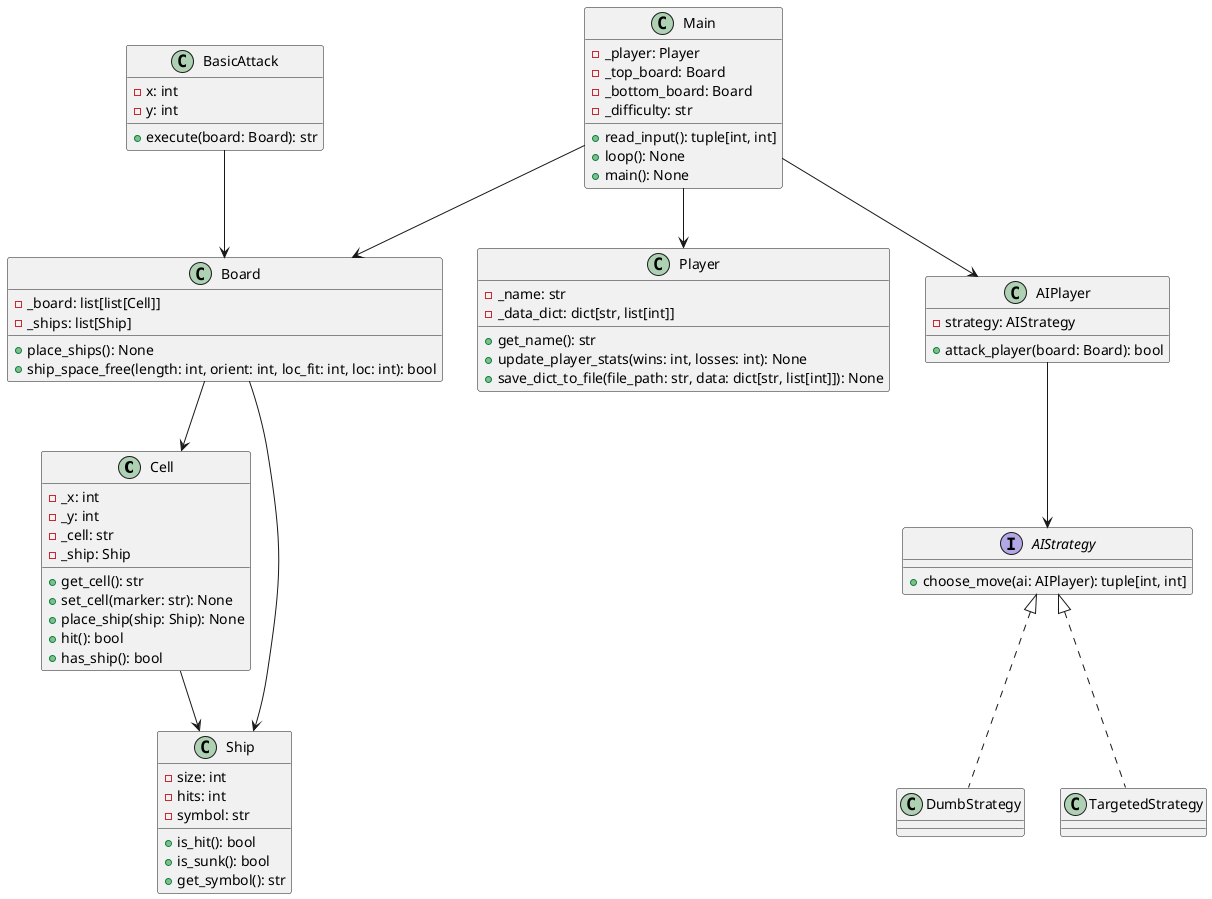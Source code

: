 @startuml Logical_View 

class Cell {
    - _x: int
    - _y: int
    - _cell: str
    - _ship: Ship
    + get_cell(): str
    + set_cell(marker: str): None
    + place_ship(ship: Ship): None
    + hit(): bool
    + has_ship(): bool
}

class Ship {
    - size: int
    - hits: int
    - symbol: str
    + is_hit(): bool
    + is_sunk(): bool
    + get_symbol(): str
}

class Board {
    - _board: list[list[Cell]]
    - _ships: list[Ship]
    + place_ships(): None
    + ship_space_free(length: int, orient: int, loc_fit: int, loc: int): bool
}

class Player {
    - _name: str
    - _data_dict: dict[str, list[int]]
    + get_name(): str
    + update_player_stats(wins: int, losses: int): None
    + save_dict_to_file(file_path: str, data: dict[str, list[int]]): None
}

class AIPlayer {
    - strategy: AIStrategy
    + attack_player(board: Board): bool
}

interface AIStrategy {
    + choose_move(ai: AIPlayer): tuple[int, int]
}

class DumbStrategy
class TargetedStrategy

class Main {
    - _player: Player
    - _top_board: Board
    - _bottom_board: Board
    - _difficulty: str
    + read_input(): tuple[int, int]
    + loop(): None
    + main(): None
}


class BasicAttack {
    - x: int
    - y: int
    + execute(board: Board): str
}

AIStrategy <|.. DumbStrategy
AIStrategy <|.. TargetedStrategy
AIPlayer --> AIStrategy
Main --> Player
Main --> Board
Main --> AIPlayer
Board --> Cell
Board --> Ship
Cell --> Ship
BasicAttack --> Board

@enduml
